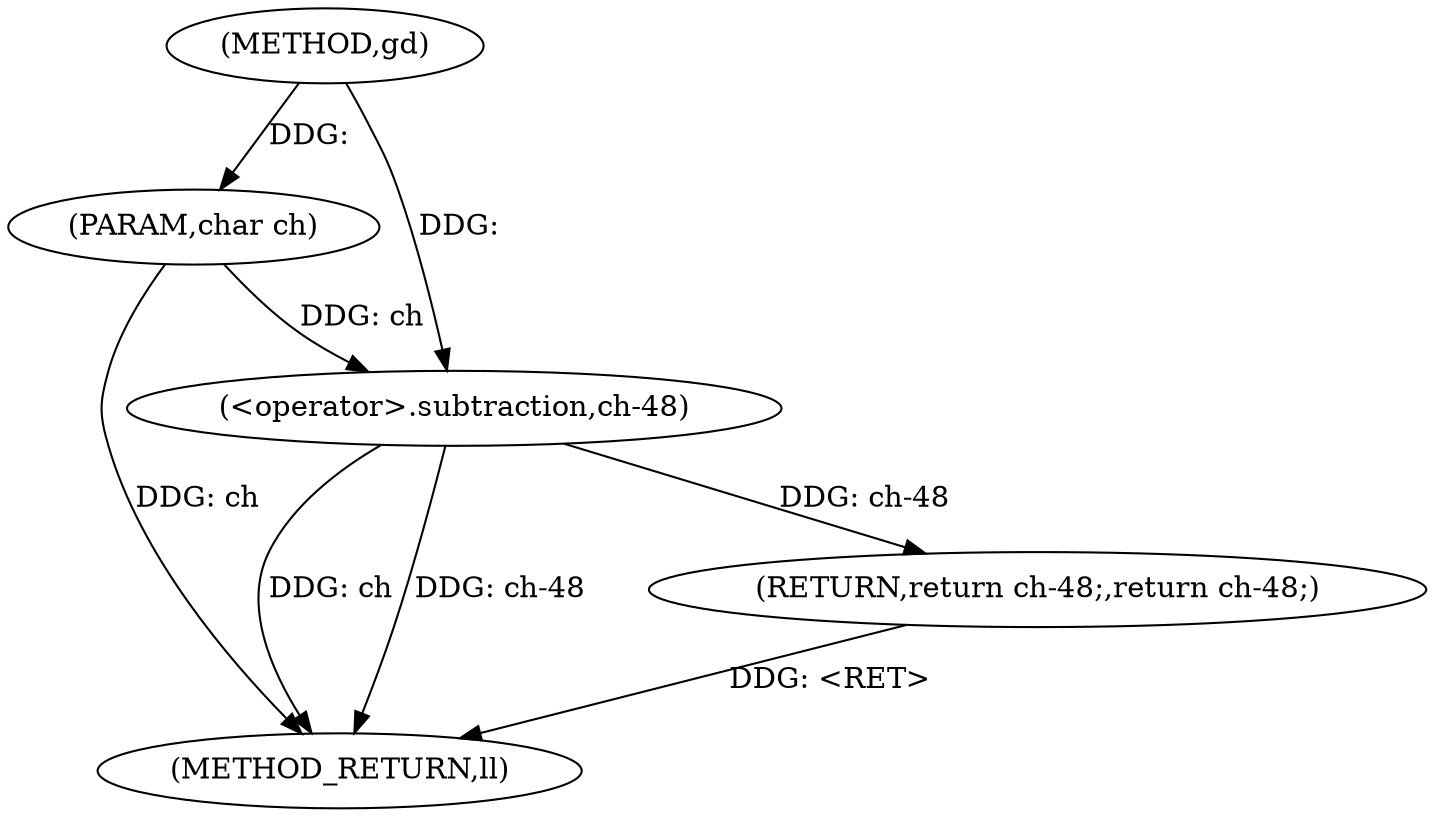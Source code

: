 digraph "gd" {  
"1000597" [label = "(METHOD,gd)" ]
"1000604" [label = "(METHOD_RETURN,ll)" ]
"1000598" [label = "(PARAM,char ch)" ]
"1000600" [label = "(RETURN,return ch-48;,return ch-48;)" ]
"1000601" [label = "(<operator>.subtraction,ch-48)" ]
  "1000598" -> "1000604"  [ label = "DDG: ch"] 
  "1000601" -> "1000604"  [ label = "DDG: ch"] 
  "1000601" -> "1000604"  [ label = "DDG: ch-48"] 
  "1000600" -> "1000604"  [ label = "DDG: <RET>"] 
  "1000597" -> "1000598"  [ label = "DDG: "] 
  "1000601" -> "1000600"  [ label = "DDG: ch-48"] 
  "1000598" -> "1000601"  [ label = "DDG: ch"] 
  "1000597" -> "1000601"  [ label = "DDG: "] 
}
